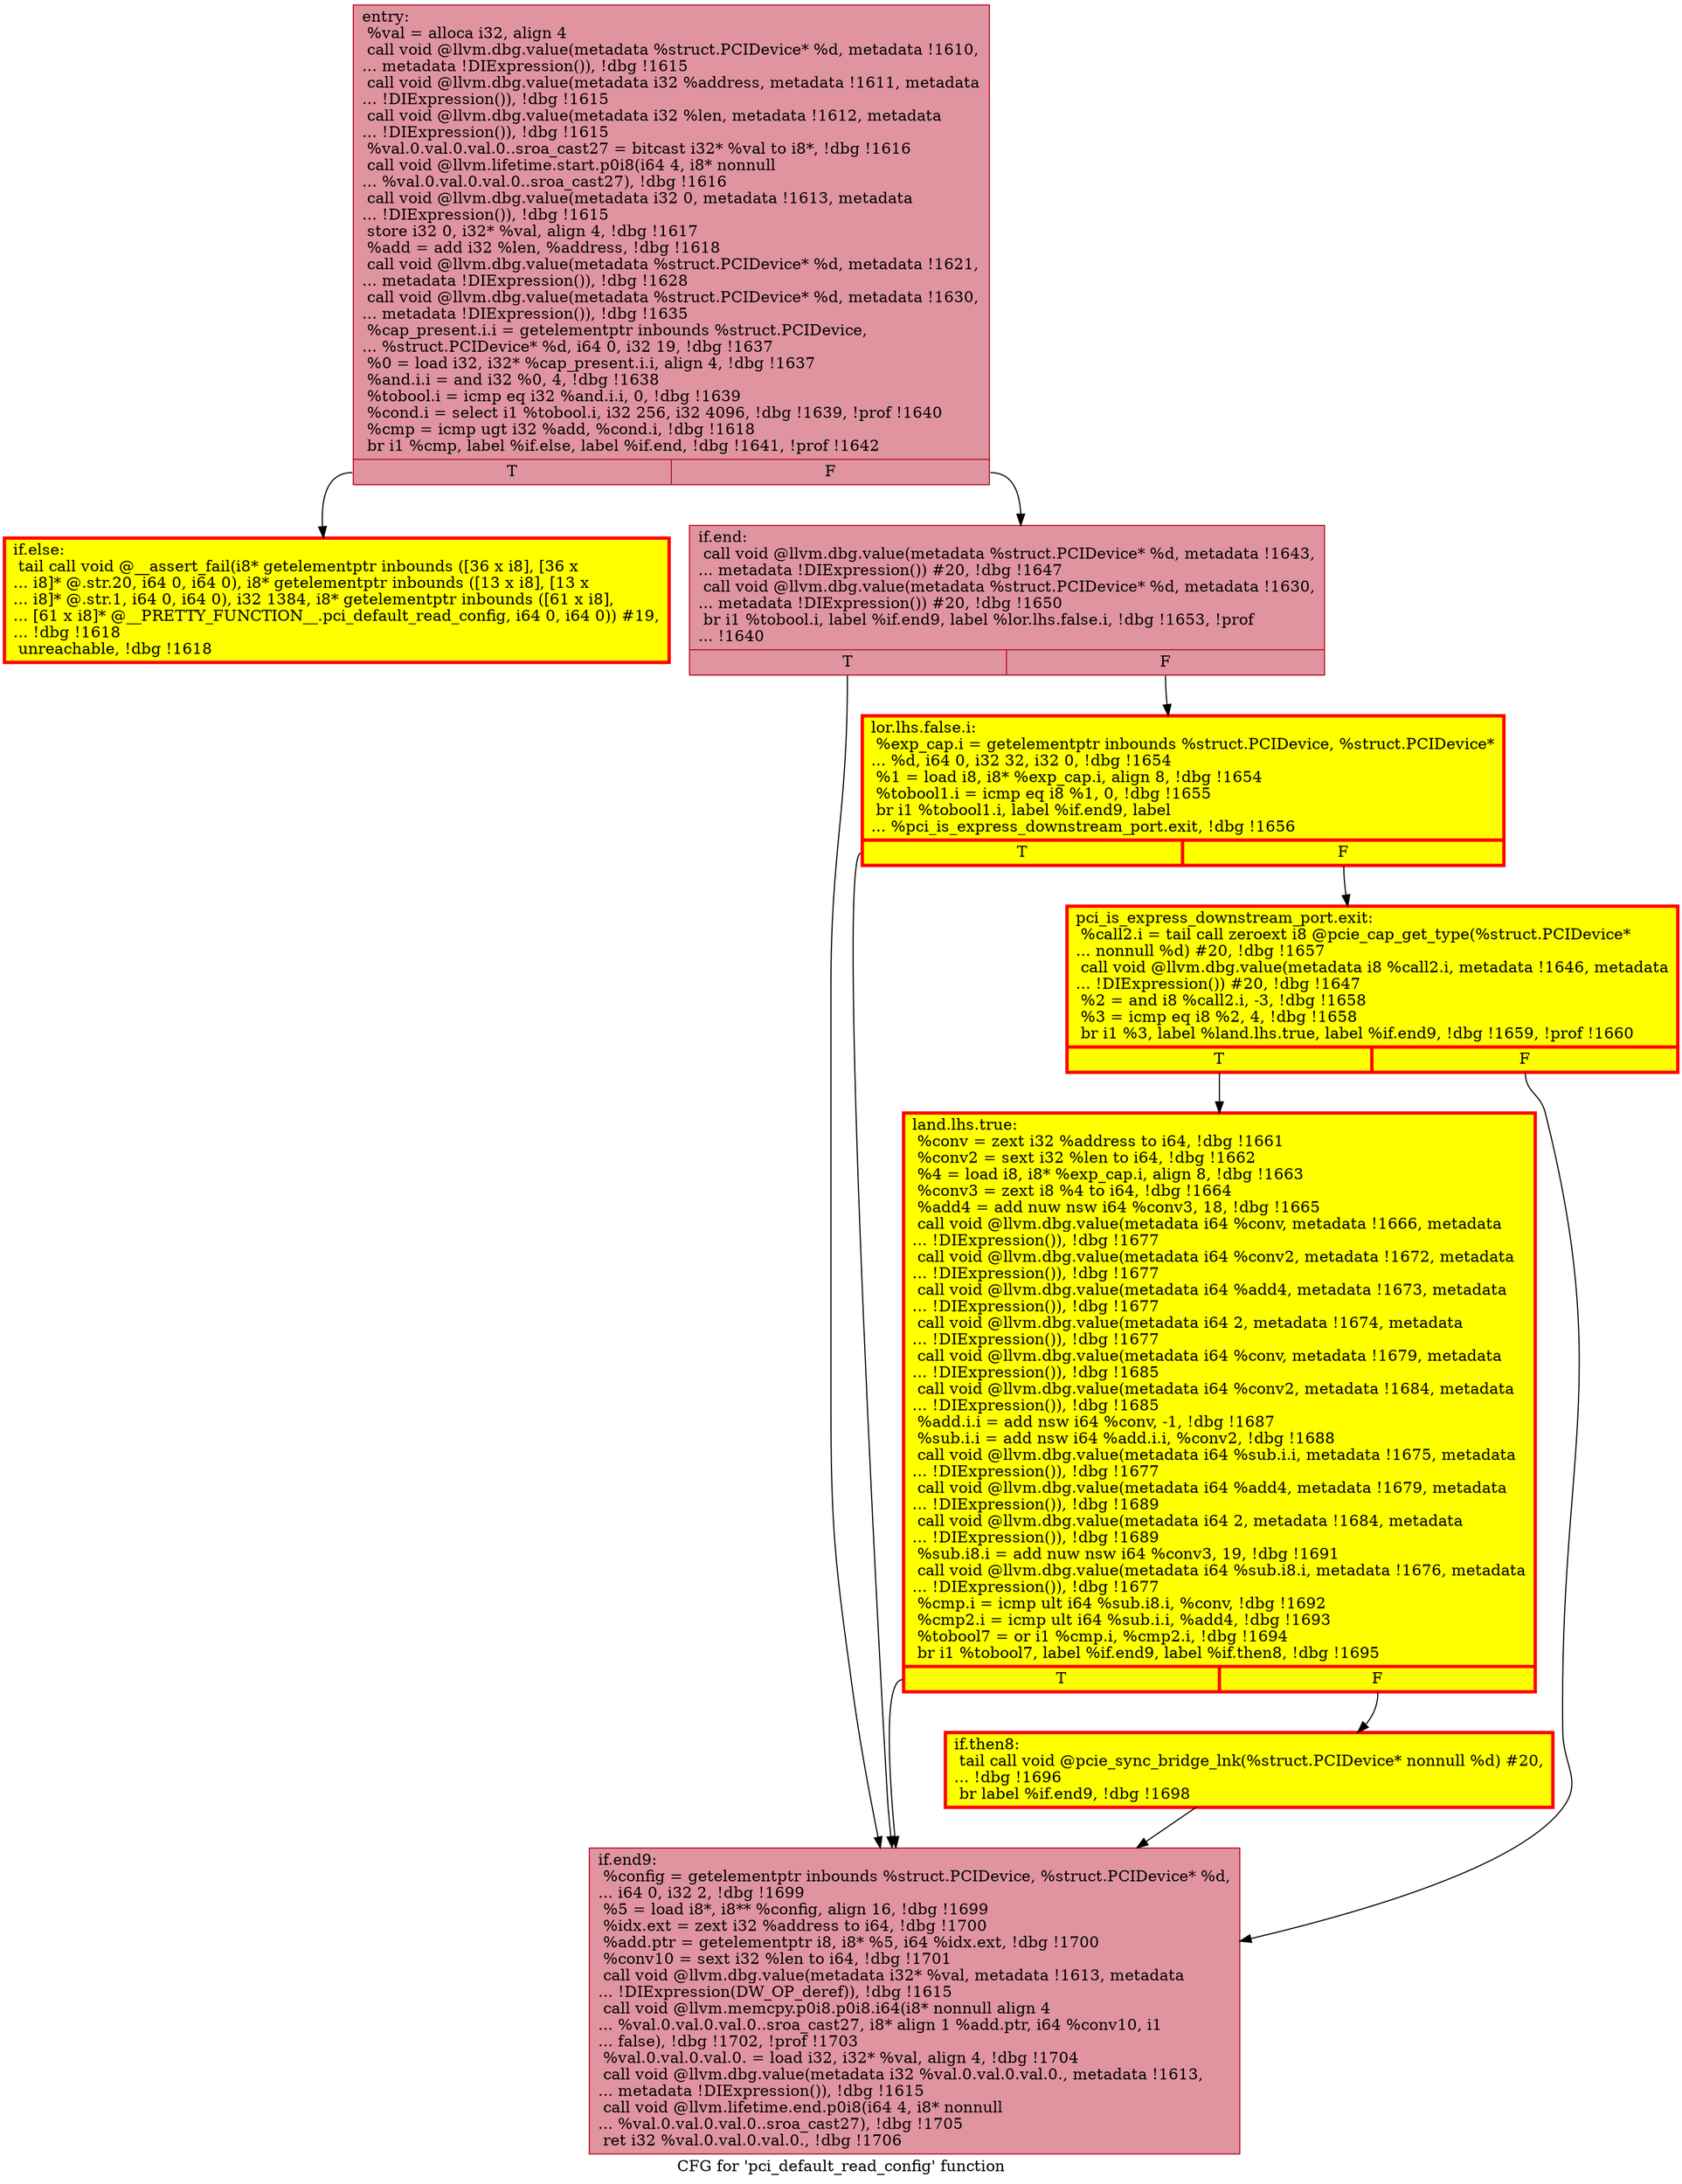 digraph "CFG for 'pci_default_read_config' function" {
	label="CFG for 'pci_default_read_config' function";

	Node0x55ff9ee762e0 [shape=record,color="#b70d28ff", style=filled, fillcolor="#b70d2870",label="{entry:\l  %val = alloca i32, align 4\l  call void @llvm.dbg.value(metadata %struct.PCIDevice* %d, metadata !1610,\l... metadata !DIExpression()), !dbg !1615\l  call void @llvm.dbg.value(metadata i32 %address, metadata !1611, metadata\l... !DIExpression()), !dbg !1615\l  call void @llvm.dbg.value(metadata i32 %len, metadata !1612, metadata\l... !DIExpression()), !dbg !1615\l  %val.0.val.0.val.0..sroa_cast27 = bitcast i32* %val to i8*, !dbg !1616\l  call void @llvm.lifetime.start.p0i8(i64 4, i8* nonnull\l... %val.0.val.0.val.0..sroa_cast27), !dbg !1616\l  call void @llvm.dbg.value(metadata i32 0, metadata !1613, metadata\l... !DIExpression()), !dbg !1615\l  store i32 0, i32* %val, align 4, !dbg !1617\l  %add = add i32 %len, %address, !dbg !1618\l  call void @llvm.dbg.value(metadata %struct.PCIDevice* %d, metadata !1621,\l... metadata !DIExpression()), !dbg !1628\l  call void @llvm.dbg.value(metadata %struct.PCIDevice* %d, metadata !1630,\l... metadata !DIExpression()), !dbg !1635\l  %cap_present.i.i = getelementptr inbounds %struct.PCIDevice,\l... %struct.PCIDevice* %d, i64 0, i32 19, !dbg !1637\l  %0 = load i32, i32* %cap_present.i.i, align 4, !dbg !1637\l  %and.i.i = and i32 %0, 4, !dbg !1638\l  %tobool.i = icmp eq i32 %and.i.i, 0, !dbg !1639\l  %cond.i = select i1 %tobool.i, i32 256, i32 4096, !dbg !1639, !prof !1640\l  %cmp = icmp ugt i32 %add, %cond.i, !dbg !1618\l  br i1 %cmp, label %if.else, label %if.end, !dbg !1641, !prof !1642\l|{<s0>T|<s1>F}}"];
	Node0x55ff9ee762e0:s0 -> Node0x55ff9ee740b0;
	Node0x55ff9ee762e0:s1 -> Node0x55ff9ee74060;
	Node0x55ff9ee740b0 [shape=record,penwidth=3.0, style="filled", color="red", fillcolor="yellow",label="{if.else:                                          \l  tail call void @__assert_fail(i8* getelementptr inbounds ([36 x i8], [36 x\l... i8]* @.str.20, i64 0, i64 0), i8* getelementptr inbounds ([13 x i8], [13 x\l... i8]* @.str.1, i64 0, i64 0), i32 1384, i8* getelementptr inbounds ([61 x i8],\l... [61 x i8]* @__PRETTY_FUNCTION__.pci_default_read_config, i64 0, i64 0)) #19,\l... !dbg !1618\l  unreachable, !dbg !1618\l}"];
	Node0x55ff9ee74060 [shape=record,color="#b70d28ff", style=filled, fillcolor="#b70d2870",label="{if.end:                                           \l  call void @llvm.dbg.value(metadata %struct.PCIDevice* %d, metadata !1643,\l... metadata !DIExpression()) #20, !dbg !1647\l  call void @llvm.dbg.value(metadata %struct.PCIDevice* %d, metadata !1630,\l... metadata !DIExpression()) #20, !dbg !1650\l  br i1 %tobool.i, label %if.end9, label %lor.lhs.false.i, !dbg !1653, !prof\l... !1640\l|{<s0>T|<s1>F}}"];
	Node0x55ff9ee74060:s0 -> Node0x55ff9edc9030;
	Node0x55ff9ee74060:s1 -> Node0x55ff9f001680;
	Node0x55ff9f001680 [shape=record,penwidth=3.0, style="filled", color="red", fillcolor="yellow",label="{lor.lhs.false.i:                                  \l  %exp_cap.i = getelementptr inbounds %struct.PCIDevice, %struct.PCIDevice*\l... %d, i64 0, i32 32, i32 0, !dbg !1654\l  %1 = load i8, i8* %exp_cap.i, align 8, !dbg !1654\l  %tobool1.i = icmp eq i8 %1, 0, !dbg !1655\l  br i1 %tobool1.i, label %if.end9, label\l... %pci_is_express_downstream_port.exit, !dbg !1656\l|{<s0>T|<s1>F}}"];
	Node0x55ff9f001680:s0 -> Node0x55ff9edc9030;
	Node0x55ff9f001680:s1 -> Node0x55ff9f0f77b0;
	Node0x55ff9f0f77b0 [shape=record,penwidth=3.0, style="filled", color="red", fillcolor="yellow",label="{pci_is_express_downstream_port.exit:              \l  %call2.i = tail call zeroext i8 @pcie_cap_get_type(%struct.PCIDevice*\l... nonnull %d) #20, !dbg !1657\l  call void @llvm.dbg.value(metadata i8 %call2.i, metadata !1646, metadata\l... !DIExpression()) #20, !dbg !1647\l  %2 = and i8 %call2.i, -3, !dbg !1658\l  %3 = icmp eq i8 %2, 4, !dbg !1658\l  br i1 %3, label %land.lhs.true, label %if.end9, !dbg !1659, !prof !1660\l|{<s0>T|<s1>F}}"];
	Node0x55ff9f0f77b0:s0 -> Node0x55ff9edc90a0;
	Node0x55ff9f0f77b0:s1 -> Node0x55ff9edc9030;
	Node0x55ff9edc90a0 [shape=record,penwidth=3.0, style="filled", color="red", fillcolor="yellow",label="{land.lhs.true:                                    \l  %conv = zext i32 %address to i64, !dbg !1661\l  %conv2 = sext i32 %len to i64, !dbg !1662\l  %4 = load i8, i8* %exp_cap.i, align 8, !dbg !1663\l  %conv3 = zext i8 %4 to i64, !dbg !1664\l  %add4 = add nuw nsw i64 %conv3, 18, !dbg !1665\l  call void @llvm.dbg.value(metadata i64 %conv, metadata !1666, metadata\l... !DIExpression()), !dbg !1677\l  call void @llvm.dbg.value(metadata i64 %conv2, metadata !1672, metadata\l... !DIExpression()), !dbg !1677\l  call void @llvm.dbg.value(metadata i64 %add4, metadata !1673, metadata\l... !DIExpression()), !dbg !1677\l  call void @llvm.dbg.value(metadata i64 2, metadata !1674, metadata\l... !DIExpression()), !dbg !1677\l  call void @llvm.dbg.value(metadata i64 %conv, metadata !1679, metadata\l... !DIExpression()), !dbg !1685\l  call void @llvm.dbg.value(metadata i64 %conv2, metadata !1684, metadata\l... !DIExpression()), !dbg !1685\l  %add.i.i = add nsw i64 %conv, -1, !dbg !1687\l  %sub.i.i = add nsw i64 %add.i.i, %conv2, !dbg !1688\l  call void @llvm.dbg.value(metadata i64 %sub.i.i, metadata !1675, metadata\l... !DIExpression()), !dbg !1677\l  call void @llvm.dbg.value(metadata i64 %add4, metadata !1679, metadata\l... !DIExpression()), !dbg !1689\l  call void @llvm.dbg.value(metadata i64 2, metadata !1684, metadata\l... !DIExpression()), !dbg !1689\l  %sub.i8.i = add nuw nsw i64 %conv3, 19, !dbg !1691\l  call void @llvm.dbg.value(metadata i64 %sub.i8.i, metadata !1676, metadata\l... !DIExpression()), !dbg !1677\l  %cmp.i = icmp ult i64 %sub.i8.i, %conv, !dbg !1692\l  %cmp2.i = icmp ult i64 %sub.i.i, %add4, !dbg !1693\l  %tobool7 = or i1 %cmp.i, %cmp2.i, !dbg !1694\l  br i1 %tobool7, label %if.end9, label %if.then8, !dbg !1695\l|{<s0>T|<s1>F}}"];
	Node0x55ff9edc90a0:s0 -> Node0x55ff9edc9030;
	Node0x55ff9edc90a0:s1 -> Node0x55ff9edc8f40;
	Node0x55ff9edc8f40 [shape=record,penwidth=3.0, style="filled", color="red", fillcolor="yellow",label="{if.then8:                                         \l  tail call void @pcie_sync_bridge_lnk(%struct.PCIDevice* nonnull %d) #20,\l... !dbg !1696\l  br label %if.end9, !dbg !1698\l}"];
	Node0x55ff9edc8f40 -> Node0x55ff9edc9030;
	Node0x55ff9edc9030 [shape=record,color="#b70d28ff", style=filled, fillcolor="#b70d2870",label="{if.end9:                                          \l  %config = getelementptr inbounds %struct.PCIDevice, %struct.PCIDevice* %d,\l... i64 0, i32 2, !dbg !1699\l  %5 = load i8*, i8** %config, align 16, !dbg !1699\l  %idx.ext = zext i32 %address to i64, !dbg !1700\l  %add.ptr = getelementptr i8, i8* %5, i64 %idx.ext, !dbg !1700\l  %conv10 = sext i32 %len to i64, !dbg !1701\l  call void @llvm.dbg.value(metadata i32* %val, metadata !1613, metadata\l... !DIExpression(DW_OP_deref)), !dbg !1615\l  call void @llvm.memcpy.p0i8.p0i8.i64(i8* nonnull align 4\l... %val.0.val.0.val.0..sroa_cast27, i8* align 1 %add.ptr, i64 %conv10, i1\l... false), !dbg !1702, !prof !1703\l  %val.0.val.0.val.0. = load i32, i32* %val, align 4, !dbg !1704\l  call void @llvm.dbg.value(metadata i32 %val.0.val.0.val.0., metadata !1613,\l... metadata !DIExpression()), !dbg !1615\l  call void @llvm.lifetime.end.p0i8(i64 4, i8* nonnull\l... %val.0.val.0.val.0..sroa_cast27), !dbg !1705\l  ret i32 %val.0.val.0.val.0., !dbg !1706\l}"];
}
